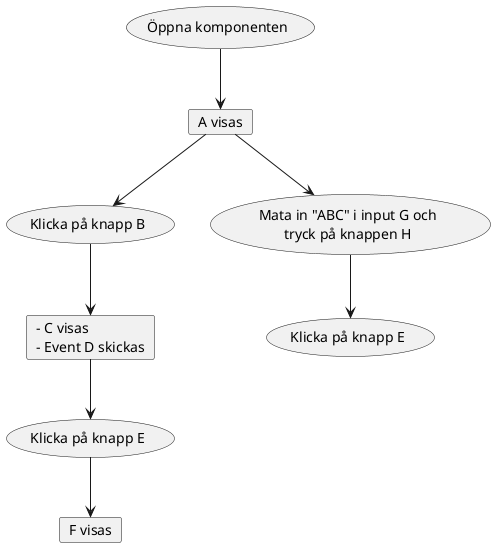 @startuml
usecase open [
  Öppna komponenten
]
card showA [
  A visas
]
usecase clickbuttonB [
  Klicka på knapp B
]
card showC [
  - C visas
  - Event D skickas
]
usecase clickbuttonE [
  Klicka på knapp E
]
card showF [
  F visas
]
usecase inputABC [
  Mata in "ABC" i input G och
  tryck på knappen H
]
usecase sendI [
  Klicka på knapp E
]

open -down-> showA
showA -down-> clickbuttonB
clickbuttonB -down-> showC
showC -down-> clickbuttonE
clickbuttonE -down-> showF
showA -down-> inputABC
inputABC -down-> sendI



@enduml
